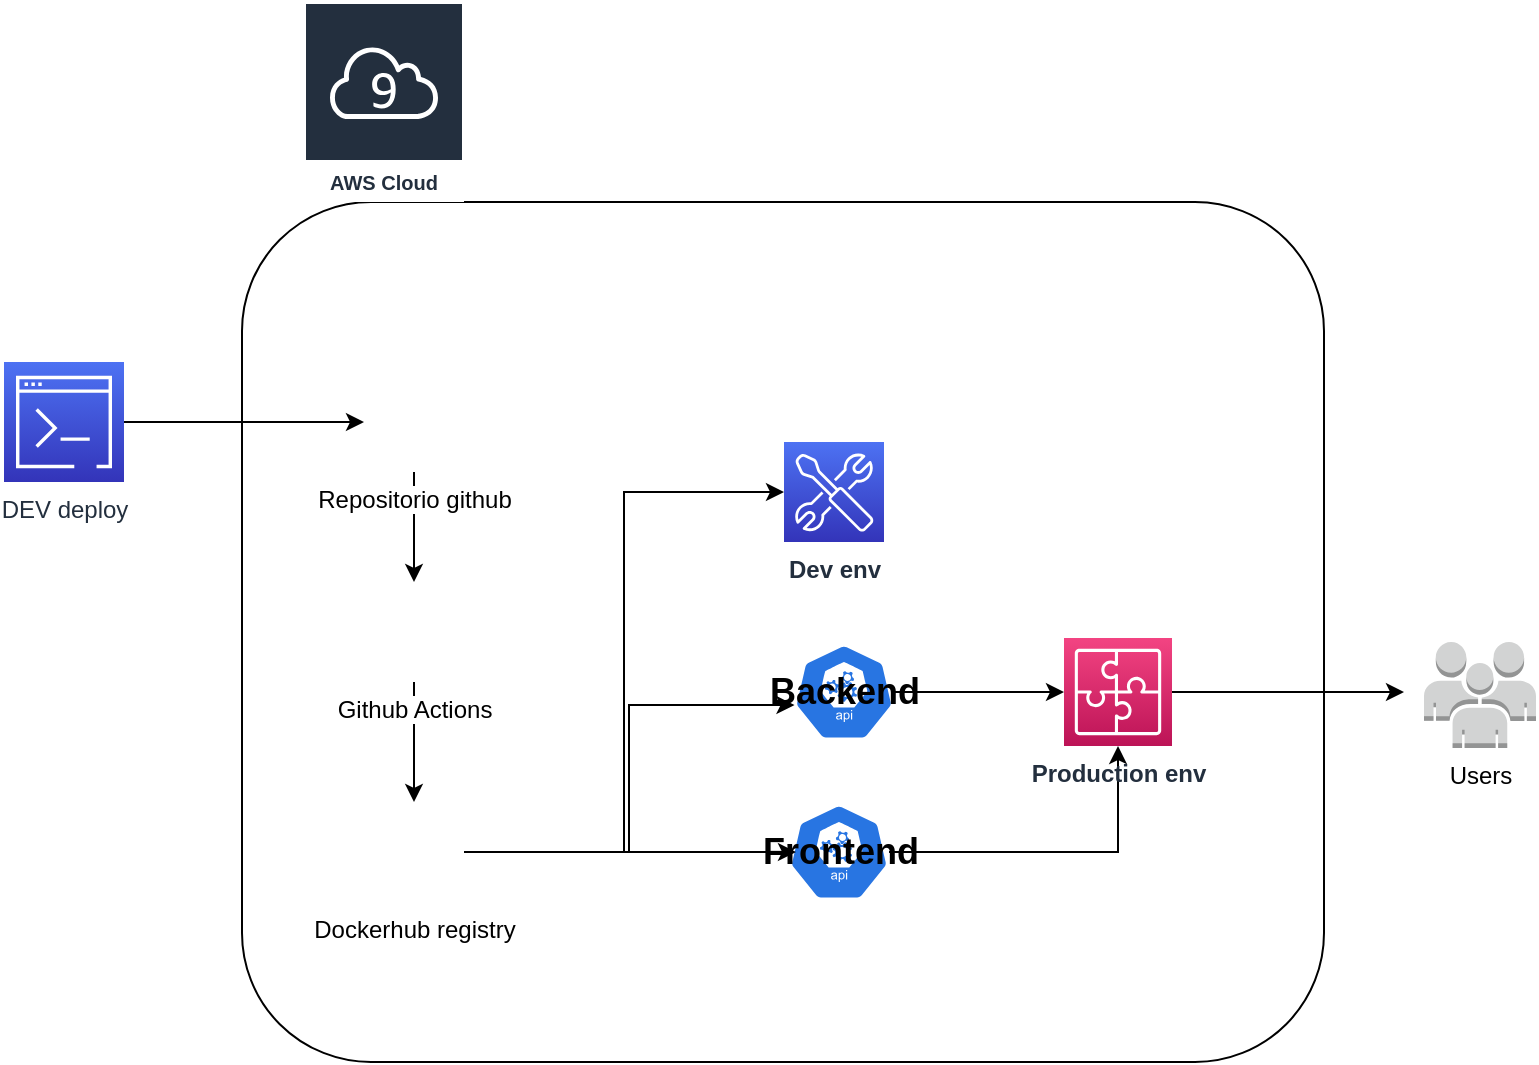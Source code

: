 <mxfile version="14.6.11" type="google"><diagram id="w3B6fRgXxhLWksaEjcnA" name="Page-1"><mxGraphModel dx="1422" dy="766" grid="1" gridSize="10" guides="1" tooltips="1" connect="1" arrows="1" fold="1" page="1" pageScale="1" pageWidth="827" pageHeight="1169" math="0" shadow="0"><root><mxCell id="0"/><mxCell id="1" parent="0"/><mxCell id="TxvTXgr6Zsb5K0CAoc3T-2" value="" style="rounded=1;whiteSpace=wrap;html=1;glass=0;fillColor=none;" parent="1" vertex="1"><mxGeometry x="139" y="130" width="541" height="430" as="geometry"/></mxCell><mxCell id="TxvTXgr6Zsb5K0CAoc3T-3" value="AWS Cloud" style="outlineConnect=0;fontColor=#232F3E;gradientColor=none;strokeColor=#ffffff;fillColor=#232F3E;dashed=0;verticalLabelPosition=middle;verticalAlign=bottom;align=center;html=1;whiteSpace=wrap;fontSize=10;fontStyle=1;spacing=3;shape=mxgraph.aws4.productIcon;prIcon=mxgraph.aws4.cloud9;" parent="1" vertex="1"><mxGeometry x="170" y="30" width="80" height="100" as="geometry"/></mxCell><mxCell id="H5Xtjo_oQS8qOYYBtts9-12" style="edgeStyle=orthogonalEdgeStyle;rounded=0;orthogonalLoop=1;jettySize=auto;html=1;entryX=0;entryY=0.5;entryDx=0;entryDy=0;" edge="1" parent="1" source="TxvTXgr6Zsb5K0CAoc3T-4" target="H5Xtjo_oQS8qOYYBtts9-11"><mxGeometry relative="1" as="geometry"/></mxCell><mxCell id="TxvTXgr6Zsb5K0CAoc3T-4" value="DEV deploy&lt;br&gt;" style="points=[[0,0,0],[0.25,0,0],[0.5,0,0],[0.75,0,0],[1,0,0],[0,1,0],[0.25,1,0],[0.5,1,0],[0.75,1,0],[1,1,0],[0,0.25,0],[0,0.5,0],[0,0.75,0],[1,0.25,0],[1,0.5,0],[1,0.75,0]];outlineConnect=0;fontColor=#232F3E;gradientColor=#4D72F3;gradientDirection=north;fillColor=#3334B9;strokeColor=#ffffff;dashed=0;verticalLabelPosition=bottom;verticalAlign=top;align=center;html=1;fontSize=12;fontStyle=0;aspect=fixed;shape=mxgraph.aws4.resourceIcon;resIcon=mxgraph.aws4.command_line_interface;" parent="1" vertex="1"><mxGeometry x="20" y="210" width="60" height="60" as="geometry"/></mxCell><mxCell id="H5Xtjo_oQS8qOYYBtts9-30" style="edgeStyle=orthogonalEdgeStyle;rounded=0;orthogonalLoop=1;jettySize=auto;html=1;entryX=0.5;entryY=1;entryDx=0;entryDy=0;entryPerimeter=0;" edge="1" parent="1" source="H5Xtjo_oQS8qOYYBtts9-5" target="H5Xtjo_oQS8qOYYBtts9-17"><mxGeometry relative="1" as="geometry"/></mxCell><mxCell id="H5Xtjo_oQS8qOYYBtts9-5" value="&lt;h2&gt;&lt;b style=&quot;line-height: 40%&quot;&gt;Frontend&lt;/b&gt;&lt;/h2&gt;" style="html=1;dashed=0;whitespace=wrap;fillColor=#2875E2;strokeColor=#ffffff;points=[[0.005,0.63,0],[0.1,0.2,0],[0.9,0.2,0],[0.5,0,0],[0.995,0.63,0],[0.72,0.99,0],[0.5,1,0],[0.28,0.99,0]];shape=mxgraph.kubernetes.icon;prIcon=api" vertex="1" parent="1"><mxGeometry x="412.5" y="430" width="50" height="50" as="geometry"/></mxCell><mxCell id="H5Xtjo_oQS8qOYYBtts9-29" style="edgeStyle=orthogonalEdgeStyle;rounded=0;orthogonalLoop=1;jettySize=auto;html=1;" edge="1" parent="1" source="H5Xtjo_oQS8qOYYBtts9-6" target="H5Xtjo_oQS8qOYYBtts9-17"><mxGeometry relative="1" as="geometry"/></mxCell><mxCell id="H5Xtjo_oQS8qOYYBtts9-6" value="&lt;h2&gt;Backend&lt;/h2&gt;" style="html=1;dashed=0;whitespace=wrap;fillColor=#2875E2;strokeColor=#ffffff;points=[[0.005,0.63,0],[0.1,0.2,0],[0.9,0.2,0],[0.5,0,0],[0.995,0.63,0],[0.72,0.99,0],[0.5,1,0],[0.28,0.99,0]];shape=mxgraph.kubernetes.icon;prIcon=api" vertex="1" parent="1"><mxGeometry x="415" y="350" width="50" height="50" as="geometry"/></mxCell><mxCell id="H5Xtjo_oQS8qOYYBtts9-14" style="edgeStyle=orthogonalEdgeStyle;rounded=0;orthogonalLoop=1;jettySize=auto;html=1;" edge="1" parent="1" source="H5Xtjo_oQS8qOYYBtts9-11" target="H5Xtjo_oQS8qOYYBtts9-13"><mxGeometry relative="1" as="geometry"/></mxCell><mxCell id="H5Xtjo_oQS8qOYYBtts9-11" value="Repositorio github&lt;br&gt;" style="shape=image;html=1;verticalAlign=top;verticalLabelPosition=bottom;labelBackgroundColor=#ffffff;imageAspect=0;aspect=fixed;image=https://cdn4.iconfinder.com/data/icons/miu-gloss-social/60/github-128.png" vertex="1" parent="1"><mxGeometry x="200" y="215" width="50" height="50" as="geometry"/></mxCell><mxCell id="H5Xtjo_oQS8qOYYBtts9-16" style="edgeStyle=orthogonalEdgeStyle;rounded=0;orthogonalLoop=1;jettySize=auto;html=1;entryX=0.5;entryY=0;entryDx=0;entryDy=0;" edge="1" parent="1" source="H5Xtjo_oQS8qOYYBtts9-13" target="H5Xtjo_oQS8qOYYBtts9-15"><mxGeometry relative="1" as="geometry"/></mxCell><mxCell id="H5Xtjo_oQS8qOYYBtts9-13" value="Github Actions&lt;br&gt;" style="shape=image;html=1;verticalAlign=top;verticalLabelPosition=bottom;labelBackgroundColor=#ffffff;imageAspect=0;aspect=fixed;image=https://cdn0.iconfinder.com/data/icons/typicons-2/24/social-github-128.png" vertex="1" parent="1"><mxGeometry x="200" y="320" width="50" height="50" as="geometry"/></mxCell><mxCell id="H5Xtjo_oQS8qOYYBtts9-26" style="edgeStyle=orthogonalEdgeStyle;rounded=0;orthogonalLoop=1;jettySize=auto;html=1;entryX=0.07;entryY=0.5;entryDx=0;entryDy=0;entryPerimeter=0;" edge="1" parent="1" source="H5Xtjo_oQS8qOYYBtts9-15" target="H5Xtjo_oQS8qOYYBtts9-5"><mxGeometry relative="1" as="geometry"/></mxCell><mxCell id="H5Xtjo_oQS8qOYYBtts9-27" style="edgeStyle=orthogonalEdgeStyle;rounded=0;orthogonalLoop=1;jettySize=auto;html=1;entryX=0.005;entryY=0.63;entryDx=0;entryDy=0;entryPerimeter=0;" edge="1" parent="1" source="H5Xtjo_oQS8qOYYBtts9-15" target="H5Xtjo_oQS8qOYYBtts9-6"><mxGeometry relative="1" as="geometry"/></mxCell><mxCell id="H5Xtjo_oQS8qOYYBtts9-28" style="edgeStyle=orthogonalEdgeStyle;rounded=0;orthogonalLoop=1;jettySize=auto;html=1;entryX=0;entryY=0.5;entryDx=0;entryDy=0;entryPerimeter=0;" edge="1" parent="1" source="H5Xtjo_oQS8qOYYBtts9-15" target="H5Xtjo_oQS8qOYYBtts9-20"><mxGeometry relative="1" as="geometry"/></mxCell><mxCell id="H5Xtjo_oQS8qOYYBtts9-15" value="Dockerhub registry" style="shape=image;html=1;verticalAlign=top;verticalLabelPosition=bottom;labelBackgroundColor=#ffffff;imageAspect=0;aspect=fixed;image=https://cdn3.iconfinder.com/data/icons/social-media-2169/24/social_media_social_media_logo_docker-128.png" vertex="1" parent="1"><mxGeometry x="200" y="430" width="50" height="50" as="geometry"/></mxCell><mxCell id="H5Xtjo_oQS8qOYYBtts9-32" style="edgeStyle=orthogonalEdgeStyle;rounded=0;orthogonalLoop=1;jettySize=auto;html=1;" edge="1" parent="1" source="H5Xtjo_oQS8qOYYBtts9-17"><mxGeometry relative="1" as="geometry"><mxPoint x="720" y="375" as="targetPoint"/></mxGeometry></mxCell><mxCell id="H5Xtjo_oQS8qOYYBtts9-17" value="&lt;b&gt;Production env&lt;/b&gt;" style="points=[[0,0,0],[0.25,0,0],[0.5,0,0],[0.75,0,0],[1,0,0],[0,1,0],[0.25,1,0],[0.5,1,0],[0.75,1,0],[1,1,0],[0,0.25,0],[0,0.5,0],[0,0.75,0],[1,0.25,0],[1,0.5,0],[1,0.75,0]];outlineConnect=0;fontColor=#232F3E;gradientColor=#F34482;gradientDirection=north;fillColor=#BC1356;strokeColor=#ffffff;dashed=0;verticalLabelPosition=bottom;verticalAlign=top;align=center;html=1;fontSize=12;fontStyle=0;aspect=fixed;shape=mxgraph.aws4.resourceIcon;resIcon=mxgraph.aws4.application_integration;" vertex="1" parent="1"><mxGeometry x="550" y="348" width="54" height="54" as="geometry"/></mxCell><mxCell id="H5Xtjo_oQS8qOYYBtts9-20" value="&lt;b&gt;Dev env&lt;/b&gt;" style="points=[[0,0,0],[0.25,0,0],[0.5,0,0],[0.75,0,0],[1,0,0],[0,1,0],[0.25,1,0],[0.5,1,0],[0.75,1,0],[1,1,0],[0,0.25,0],[0,0.5,0],[0,0.75,0],[1,0.25,0],[1,0.5,0],[1,0.75,0]];outlineConnect=0;fontColor=#232F3E;gradientColor=#4D72F3;gradientDirection=north;fillColor=#3334B9;strokeColor=#ffffff;dashed=0;verticalLabelPosition=bottom;verticalAlign=top;align=center;html=1;fontSize=12;fontStyle=0;aspect=fixed;shape=mxgraph.aws4.resourceIcon;resIcon=mxgraph.aws4.developer_tools;" vertex="1" parent="1"><mxGeometry x="410" y="250" width="50" height="50" as="geometry"/></mxCell><mxCell id="H5Xtjo_oQS8qOYYBtts9-31" value="Users" style="outlineConnect=0;dashed=0;verticalLabelPosition=bottom;verticalAlign=top;align=center;html=1;shape=mxgraph.aws3.users;fillColor=#D2D3D3;gradientColor=none;" vertex="1" parent="1"><mxGeometry x="730" y="350" width="56" height="53" as="geometry"/></mxCell><mxCell id="H5Xtjo_oQS8qOYYBtts9-33" value="" style="shape=image;html=1;verticalAlign=top;verticalLabelPosition=bottom;labelBackgroundColor=#ffffff;imageAspect=0;aspect=fixed;image=https://cdn3.iconfinder.com/data/icons/letters-and-numbers-1/32/number_1_blue-128.png" vertex="1" parent="1"><mxGeometry x="139" y="245" width="15" height="15" as="geometry"/></mxCell><mxCell id="H5Xtjo_oQS8qOYYBtts9-34" value="" style="shape=image;html=1;verticalAlign=top;verticalLabelPosition=bottom;labelBackgroundColor=#ffffff;imageAspect=0;aspect=fixed;image=https://cdn3.iconfinder.com/data/icons/letters-and-numbers-1/32/number_2_blue-128.png" vertex="1" parent="1"><mxGeometry x="230" y="300" width="20" height="20" as="geometry"/></mxCell><mxCell id="H5Xtjo_oQS8qOYYBtts9-35" value="" style="shape=image;html=1;verticalAlign=top;verticalLabelPosition=bottom;labelBackgroundColor=#ffffff;imageAspect=0;aspect=fixed;image=https://cdn3.iconfinder.com/data/icons/letters-and-numbers-1/32/number_3_blue-128.png" vertex="1" parent="1"><mxGeometry x="230" y="410" width="20" height="20" as="geometry"/></mxCell><mxCell id="H5Xtjo_oQS8qOYYBtts9-36" value="" style="shape=image;html=1;verticalAlign=top;verticalLabelPosition=bottom;labelBackgroundColor=#ffffff;imageAspect=0;aspect=fixed;image=https://cdn3.iconfinder.com/data/icons/letters-and-numbers-1/32/number_4_blue-128.png" vertex="1" parent="1"><mxGeometry x="270" y="430" width="20" height="20" as="geometry"/></mxCell><mxCell id="H5Xtjo_oQS8qOYYBtts9-37" value="" style="shape=image;html=1;verticalAlign=top;verticalLabelPosition=bottom;labelBackgroundColor=#ffffff;imageAspect=0;aspect=fixed;image=https://cdn3.iconfinder.com/data/icons/letters-and-numbers-1/32/number_5_blue-128.png" vertex="1" parent="1"><mxGeometry x="520" y="400" width="23" height="23" as="geometry"/></mxCell></root></mxGraphModel></diagram></mxfile>